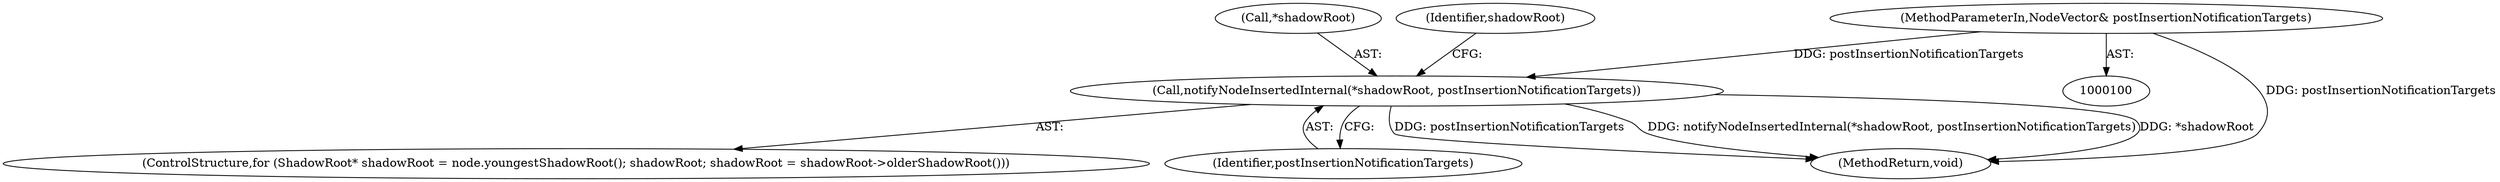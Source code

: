 digraph "0_Chrome_eb4d5d9ab41449b79fcf6f84d8983be2b12bd490@pointer" {
"1000132" [label="(Call,notifyNodeInsertedInternal(*shadowRoot, postInsertionNotificationTargets))"];
"1000102" [label="(MethodParameterIn,NodeVector& postInsertionNotificationTargets)"];
"1000133" [label="(Call,*shadowRoot)"];
"1000135" [label="(Identifier,postInsertionNotificationTargets)"];
"1000132" [label="(Call,notifyNodeInsertedInternal(*shadowRoot, postInsertionNotificationTargets))"];
"1000130" [label="(Identifier,shadowRoot)"];
"1000123" [label="(ControlStructure,for (ShadowRoot* shadowRoot = node.youngestShadowRoot(); shadowRoot; shadowRoot = shadowRoot->olderShadowRoot()))"];
"1000136" [label="(MethodReturn,void)"];
"1000102" [label="(MethodParameterIn,NodeVector& postInsertionNotificationTargets)"];
"1000132" -> "1000123"  [label="AST: "];
"1000132" -> "1000135"  [label="CFG: "];
"1000133" -> "1000132"  [label="AST: "];
"1000135" -> "1000132"  [label="AST: "];
"1000130" -> "1000132"  [label="CFG: "];
"1000132" -> "1000136"  [label="DDG: notifyNodeInsertedInternal(*shadowRoot, postInsertionNotificationTargets)"];
"1000132" -> "1000136"  [label="DDG: *shadowRoot"];
"1000132" -> "1000136"  [label="DDG: postInsertionNotificationTargets"];
"1000102" -> "1000132"  [label="DDG: postInsertionNotificationTargets"];
"1000102" -> "1000100"  [label="AST: "];
"1000102" -> "1000136"  [label="DDG: postInsertionNotificationTargets"];
}
